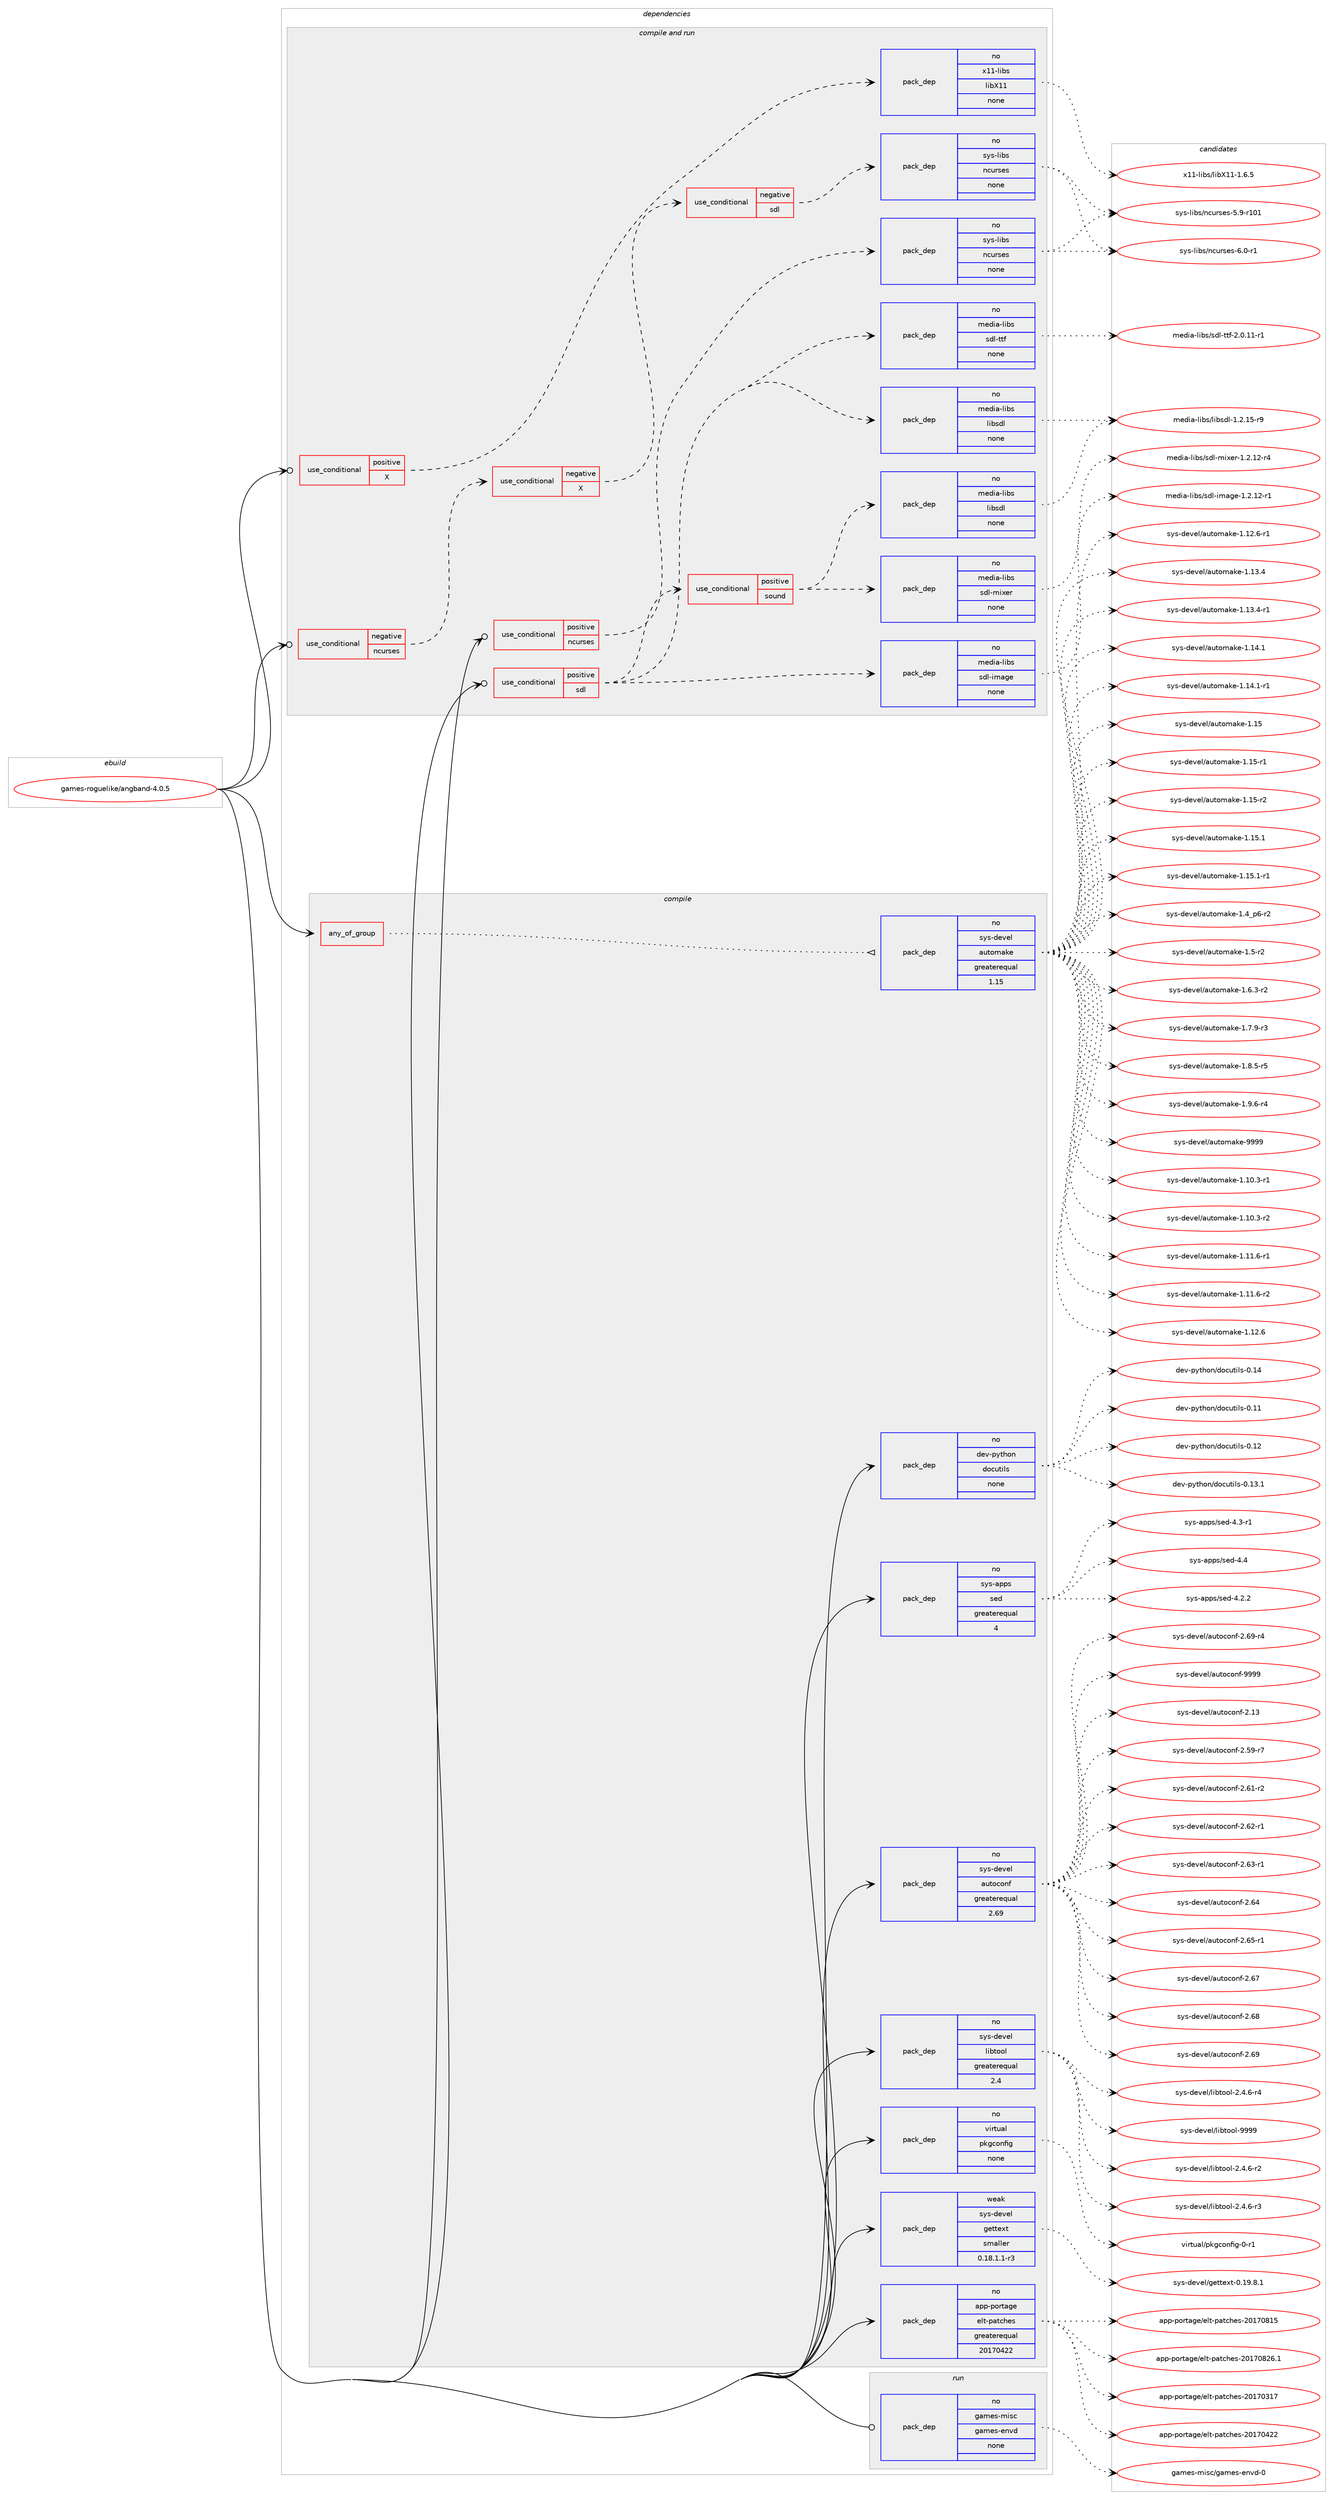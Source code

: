 digraph prolog {

# *************
# Graph options
# *************

newrank=true;
concentrate=true;
compound=true;
graph [rankdir=LR,fontname=Helvetica,fontsize=10,ranksep=1.5];#, ranksep=2.5, nodesep=0.2];
edge  [arrowhead=vee];
node  [fontname=Helvetica,fontsize=10];

# **********
# The ebuild
# **********

subgraph cluster_leftcol {
color=gray;
rank=same;
label=<<i>ebuild</i>>;
id [label="games-roguelike/angband-4.0.5", color=red, width=4, href="../games-roguelike/angband-4.0.5.svg"];
}

# ****************
# The dependencies
# ****************

subgraph cluster_midcol {
color=gray;
label=<<i>dependencies</i>>;
subgraph cluster_compile {
fillcolor="#eeeeee";
style=filled;
label=<<i>compile</i>>;
subgraph any4675 {
dependency301956 [label=<<TABLE BORDER="0" CELLBORDER="1" CELLSPACING="0" CELLPADDING="4"><TR><TD CELLPADDING="10">any_of_group</TD></TR></TABLE>>, shape=none, color=red];subgraph pack216370 {
dependency301957 [label=<<TABLE BORDER="0" CELLBORDER="1" CELLSPACING="0" CELLPADDING="4" WIDTH="220"><TR><TD ROWSPAN="6" CELLPADDING="30">pack_dep</TD></TR><TR><TD WIDTH="110">no</TD></TR><TR><TD>sys-devel</TD></TR><TR><TD>automake</TD></TR><TR><TD>greaterequal</TD></TR><TR><TD>1.15</TD></TR></TABLE>>, shape=none, color=blue];
}
dependency301956:e -> dependency301957:w [weight=20,style="dotted",arrowhead="oinv"];
}
id:e -> dependency301956:w [weight=20,style="solid",arrowhead="vee"];
subgraph pack216371 {
dependency301958 [label=<<TABLE BORDER="0" CELLBORDER="1" CELLSPACING="0" CELLPADDING="4" WIDTH="220"><TR><TD ROWSPAN="6" CELLPADDING="30">pack_dep</TD></TR><TR><TD WIDTH="110">no</TD></TR><TR><TD>app-portage</TD></TR><TR><TD>elt-patches</TD></TR><TR><TD>greaterequal</TD></TR><TR><TD>20170422</TD></TR></TABLE>>, shape=none, color=blue];
}
id:e -> dependency301958:w [weight=20,style="solid",arrowhead="vee"];
subgraph pack216372 {
dependency301959 [label=<<TABLE BORDER="0" CELLBORDER="1" CELLSPACING="0" CELLPADDING="4" WIDTH="220"><TR><TD ROWSPAN="6" CELLPADDING="30">pack_dep</TD></TR><TR><TD WIDTH="110">no</TD></TR><TR><TD>dev-python</TD></TR><TR><TD>docutils</TD></TR><TR><TD>none</TD></TR><TR><TD></TD></TR></TABLE>>, shape=none, color=blue];
}
id:e -> dependency301959:w [weight=20,style="solid",arrowhead="vee"];
subgraph pack216373 {
dependency301960 [label=<<TABLE BORDER="0" CELLBORDER="1" CELLSPACING="0" CELLPADDING="4" WIDTH="220"><TR><TD ROWSPAN="6" CELLPADDING="30">pack_dep</TD></TR><TR><TD WIDTH="110">no</TD></TR><TR><TD>sys-apps</TD></TR><TR><TD>sed</TD></TR><TR><TD>greaterequal</TD></TR><TR><TD>4</TD></TR></TABLE>>, shape=none, color=blue];
}
id:e -> dependency301960:w [weight=20,style="solid",arrowhead="vee"];
subgraph pack216374 {
dependency301961 [label=<<TABLE BORDER="0" CELLBORDER="1" CELLSPACING="0" CELLPADDING="4" WIDTH="220"><TR><TD ROWSPAN="6" CELLPADDING="30">pack_dep</TD></TR><TR><TD WIDTH="110">no</TD></TR><TR><TD>sys-devel</TD></TR><TR><TD>autoconf</TD></TR><TR><TD>greaterequal</TD></TR><TR><TD>2.69</TD></TR></TABLE>>, shape=none, color=blue];
}
id:e -> dependency301961:w [weight=20,style="solid",arrowhead="vee"];
subgraph pack216375 {
dependency301962 [label=<<TABLE BORDER="0" CELLBORDER="1" CELLSPACING="0" CELLPADDING="4" WIDTH="220"><TR><TD ROWSPAN="6" CELLPADDING="30">pack_dep</TD></TR><TR><TD WIDTH="110">no</TD></TR><TR><TD>sys-devel</TD></TR><TR><TD>libtool</TD></TR><TR><TD>greaterequal</TD></TR><TR><TD>2.4</TD></TR></TABLE>>, shape=none, color=blue];
}
id:e -> dependency301962:w [weight=20,style="solid",arrowhead="vee"];
subgraph pack216376 {
dependency301963 [label=<<TABLE BORDER="0" CELLBORDER="1" CELLSPACING="0" CELLPADDING="4" WIDTH="220"><TR><TD ROWSPAN="6" CELLPADDING="30">pack_dep</TD></TR><TR><TD WIDTH="110">no</TD></TR><TR><TD>virtual</TD></TR><TR><TD>pkgconfig</TD></TR><TR><TD>none</TD></TR><TR><TD></TD></TR></TABLE>>, shape=none, color=blue];
}
id:e -> dependency301963:w [weight=20,style="solid",arrowhead="vee"];
subgraph pack216377 {
dependency301964 [label=<<TABLE BORDER="0" CELLBORDER="1" CELLSPACING="0" CELLPADDING="4" WIDTH="220"><TR><TD ROWSPAN="6" CELLPADDING="30">pack_dep</TD></TR><TR><TD WIDTH="110">weak</TD></TR><TR><TD>sys-devel</TD></TR><TR><TD>gettext</TD></TR><TR><TD>smaller</TD></TR><TR><TD>0.18.1.1-r3</TD></TR></TABLE>>, shape=none, color=blue];
}
id:e -> dependency301964:w [weight=20,style="solid",arrowhead="vee"];
}
subgraph cluster_compileandrun {
fillcolor="#eeeeee";
style=filled;
label=<<i>compile and run</i>>;
subgraph cond80857 {
dependency301965 [label=<<TABLE BORDER="0" CELLBORDER="1" CELLSPACING="0" CELLPADDING="4"><TR><TD ROWSPAN="3" CELLPADDING="10">use_conditional</TD></TR><TR><TD>negative</TD></TR><TR><TD>ncurses</TD></TR></TABLE>>, shape=none, color=red];
subgraph cond80858 {
dependency301966 [label=<<TABLE BORDER="0" CELLBORDER="1" CELLSPACING="0" CELLPADDING="4"><TR><TD ROWSPAN="3" CELLPADDING="10">use_conditional</TD></TR><TR><TD>negative</TD></TR><TR><TD>X</TD></TR></TABLE>>, shape=none, color=red];
subgraph cond80859 {
dependency301967 [label=<<TABLE BORDER="0" CELLBORDER="1" CELLSPACING="0" CELLPADDING="4"><TR><TD ROWSPAN="3" CELLPADDING="10">use_conditional</TD></TR><TR><TD>negative</TD></TR><TR><TD>sdl</TD></TR></TABLE>>, shape=none, color=red];
subgraph pack216378 {
dependency301968 [label=<<TABLE BORDER="0" CELLBORDER="1" CELLSPACING="0" CELLPADDING="4" WIDTH="220"><TR><TD ROWSPAN="6" CELLPADDING="30">pack_dep</TD></TR><TR><TD WIDTH="110">no</TD></TR><TR><TD>sys-libs</TD></TR><TR><TD>ncurses</TD></TR><TR><TD>none</TD></TR><TR><TD></TD></TR></TABLE>>, shape=none, color=blue];
}
dependency301967:e -> dependency301968:w [weight=20,style="dashed",arrowhead="vee"];
}
dependency301966:e -> dependency301967:w [weight=20,style="dashed",arrowhead="vee"];
}
dependency301965:e -> dependency301966:w [weight=20,style="dashed",arrowhead="vee"];
}
id:e -> dependency301965:w [weight=20,style="solid",arrowhead="odotvee"];
subgraph cond80860 {
dependency301969 [label=<<TABLE BORDER="0" CELLBORDER="1" CELLSPACING="0" CELLPADDING="4"><TR><TD ROWSPAN="3" CELLPADDING="10">use_conditional</TD></TR><TR><TD>positive</TD></TR><TR><TD>X</TD></TR></TABLE>>, shape=none, color=red];
subgraph pack216379 {
dependency301970 [label=<<TABLE BORDER="0" CELLBORDER="1" CELLSPACING="0" CELLPADDING="4" WIDTH="220"><TR><TD ROWSPAN="6" CELLPADDING="30">pack_dep</TD></TR><TR><TD WIDTH="110">no</TD></TR><TR><TD>x11-libs</TD></TR><TR><TD>libX11</TD></TR><TR><TD>none</TD></TR><TR><TD></TD></TR></TABLE>>, shape=none, color=blue];
}
dependency301969:e -> dependency301970:w [weight=20,style="dashed",arrowhead="vee"];
}
id:e -> dependency301969:w [weight=20,style="solid",arrowhead="odotvee"];
subgraph cond80861 {
dependency301971 [label=<<TABLE BORDER="0" CELLBORDER="1" CELLSPACING="0" CELLPADDING="4"><TR><TD ROWSPAN="3" CELLPADDING="10">use_conditional</TD></TR><TR><TD>positive</TD></TR><TR><TD>ncurses</TD></TR></TABLE>>, shape=none, color=red];
subgraph pack216380 {
dependency301972 [label=<<TABLE BORDER="0" CELLBORDER="1" CELLSPACING="0" CELLPADDING="4" WIDTH="220"><TR><TD ROWSPAN="6" CELLPADDING="30">pack_dep</TD></TR><TR><TD WIDTH="110">no</TD></TR><TR><TD>sys-libs</TD></TR><TR><TD>ncurses</TD></TR><TR><TD>none</TD></TR><TR><TD></TD></TR></TABLE>>, shape=none, color=blue];
}
dependency301971:e -> dependency301972:w [weight=20,style="dashed",arrowhead="vee"];
}
id:e -> dependency301971:w [weight=20,style="solid",arrowhead="odotvee"];
subgraph cond80862 {
dependency301973 [label=<<TABLE BORDER="0" CELLBORDER="1" CELLSPACING="0" CELLPADDING="4"><TR><TD ROWSPAN="3" CELLPADDING="10">use_conditional</TD></TR><TR><TD>positive</TD></TR><TR><TD>sdl</TD></TR></TABLE>>, shape=none, color=red];
subgraph pack216381 {
dependency301974 [label=<<TABLE BORDER="0" CELLBORDER="1" CELLSPACING="0" CELLPADDING="4" WIDTH="220"><TR><TD ROWSPAN="6" CELLPADDING="30">pack_dep</TD></TR><TR><TD WIDTH="110">no</TD></TR><TR><TD>media-libs</TD></TR><TR><TD>libsdl</TD></TR><TR><TD>none</TD></TR><TR><TD></TD></TR></TABLE>>, shape=none, color=blue];
}
dependency301973:e -> dependency301974:w [weight=20,style="dashed",arrowhead="vee"];
subgraph pack216382 {
dependency301975 [label=<<TABLE BORDER="0" CELLBORDER="1" CELLSPACING="0" CELLPADDING="4" WIDTH="220"><TR><TD ROWSPAN="6" CELLPADDING="30">pack_dep</TD></TR><TR><TD WIDTH="110">no</TD></TR><TR><TD>media-libs</TD></TR><TR><TD>sdl-ttf</TD></TR><TR><TD>none</TD></TR><TR><TD></TD></TR></TABLE>>, shape=none, color=blue];
}
dependency301973:e -> dependency301975:w [weight=20,style="dashed",arrowhead="vee"];
subgraph pack216383 {
dependency301976 [label=<<TABLE BORDER="0" CELLBORDER="1" CELLSPACING="0" CELLPADDING="4" WIDTH="220"><TR><TD ROWSPAN="6" CELLPADDING="30">pack_dep</TD></TR><TR><TD WIDTH="110">no</TD></TR><TR><TD>media-libs</TD></TR><TR><TD>sdl-image</TD></TR><TR><TD>none</TD></TR><TR><TD></TD></TR></TABLE>>, shape=none, color=blue];
}
dependency301973:e -> dependency301976:w [weight=20,style="dashed",arrowhead="vee"];
subgraph cond80863 {
dependency301977 [label=<<TABLE BORDER="0" CELLBORDER="1" CELLSPACING="0" CELLPADDING="4"><TR><TD ROWSPAN="3" CELLPADDING="10">use_conditional</TD></TR><TR><TD>positive</TD></TR><TR><TD>sound</TD></TR></TABLE>>, shape=none, color=red];
subgraph pack216384 {
dependency301978 [label=<<TABLE BORDER="0" CELLBORDER="1" CELLSPACING="0" CELLPADDING="4" WIDTH="220"><TR><TD ROWSPAN="6" CELLPADDING="30">pack_dep</TD></TR><TR><TD WIDTH="110">no</TD></TR><TR><TD>media-libs</TD></TR><TR><TD>sdl-mixer</TD></TR><TR><TD>none</TD></TR><TR><TD></TD></TR></TABLE>>, shape=none, color=blue];
}
dependency301977:e -> dependency301978:w [weight=20,style="dashed",arrowhead="vee"];
subgraph pack216385 {
dependency301979 [label=<<TABLE BORDER="0" CELLBORDER="1" CELLSPACING="0" CELLPADDING="4" WIDTH="220"><TR><TD ROWSPAN="6" CELLPADDING="30">pack_dep</TD></TR><TR><TD WIDTH="110">no</TD></TR><TR><TD>media-libs</TD></TR><TR><TD>libsdl</TD></TR><TR><TD>none</TD></TR><TR><TD></TD></TR></TABLE>>, shape=none, color=blue];
}
dependency301977:e -> dependency301979:w [weight=20,style="dashed",arrowhead="vee"];
}
dependency301973:e -> dependency301977:w [weight=20,style="dashed",arrowhead="vee"];
}
id:e -> dependency301973:w [weight=20,style="solid",arrowhead="odotvee"];
}
subgraph cluster_run {
fillcolor="#eeeeee";
style=filled;
label=<<i>run</i>>;
subgraph pack216386 {
dependency301980 [label=<<TABLE BORDER="0" CELLBORDER="1" CELLSPACING="0" CELLPADDING="4" WIDTH="220"><TR><TD ROWSPAN="6" CELLPADDING="30">pack_dep</TD></TR><TR><TD WIDTH="110">no</TD></TR><TR><TD>games-misc</TD></TR><TR><TD>games-envd</TD></TR><TR><TD>none</TD></TR><TR><TD></TD></TR></TABLE>>, shape=none, color=blue];
}
id:e -> dependency301980:w [weight=20,style="solid",arrowhead="odot"];
}
}

# **************
# The candidates
# **************

subgraph cluster_choices {
rank=same;
color=gray;
label=<<i>candidates</i>>;

subgraph choice216370 {
color=black;
nodesep=1;
choice11512111545100101118101108479711711611110997107101454946494846514511449 [label="sys-devel/automake-1.10.3-r1", color=red, width=4,href="../sys-devel/automake-1.10.3-r1.svg"];
choice11512111545100101118101108479711711611110997107101454946494846514511450 [label="sys-devel/automake-1.10.3-r2", color=red, width=4,href="../sys-devel/automake-1.10.3-r2.svg"];
choice11512111545100101118101108479711711611110997107101454946494946544511449 [label="sys-devel/automake-1.11.6-r1", color=red, width=4,href="../sys-devel/automake-1.11.6-r1.svg"];
choice11512111545100101118101108479711711611110997107101454946494946544511450 [label="sys-devel/automake-1.11.6-r2", color=red, width=4,href="../sys-devel/automake-1.11.6-r2.svg"];
choice1151211154510010111810110847971171161111099710710145494649504654 [label="sys-devel/automake-1.12.6", color=red, width=4,href="../sys-devel/automake-1.12.6.svg"];
choice11512111545100101118101108479711711611110997107101454946495046544511449 [label="sys-devel/automake-1.12.6-r1", color=red, width=4,href="../sys-devel/automake-1.12.6-r1.svg"];
choice1151211154510010111810110847971171161111099710710145494649514652 [label="sys-devel/automake-1.13.4", color=red, width=4,href="../sys-devel/automake-1.13.4.svg"];
choice11512111545100101118101108479711711611110997107101454946495146524511449 [label="sys-devel/automake-1.13.4-r1", color=red, width=4,href="../sys-devel/automake-1.13.4-r1.svg"];
choice1151211154510010111810110847971171161111099710710145494649524649 [label="sys-devel/automake-1.14.1", color=red, width=4,href="../sys-devel/automake-1.14.1.svg"];
choice11512111545100101118101108479711711611110997107101454946495246494511449 [label="sys-devel/automake-1.14.1-r1", color=red, width=4,href="../sys-devel/automake-1.14.1-r1.svg"];
choice115121115451001011181011084797117116111109971071014549464953 [label="sys-devel/automake-1.15", color=red, width=4,href="../sys-devel/automake-1.15.svg"];
choice1151211154510010111810110847971171161111099710710145494649534511449 [label="sys-devel/automake-1.15-r1", color=red, width=4,href="../sys-devel/automake-1.15-r1.svg"];
choice1151211154510010111810110847971171161111099710710145494649534511450 [label="sys-devel/automake-1.15-r2", color=red, width=4,href="../sys-devel/automake-1.15-r2.svg"];
choice1151211154510010111810110847971171161111099710710145494649534649 [label="sys-devel/automake-1.15.1", color=red, width=4,href="../sys-devel/automake-1.15.1.svg"];
choice11512111545100101118101108479711711611110997107101454946495346494511449 [label="sys-devel/automake-1.15.1-r1", color=red, width=4,href="../sys-devel/automake-1.15.1-r1.svg"];
choice115121115451001011181011084797117116111109971071014549465295112544511450 [label="sys-devel/automake-1.4_p6-r2", color=red, width=4,href="../sys-devel/automake-1.4_p6-r2.svg"];
choice11512111545100101118101108479711711611110997107101454946534511450 [label="sys-devel/automake-1.5-r2", color=red, width=4,href="../sys-devel/automake-1.5-r2.svg"];
choice115121115451001011181011084797117116111109971071014549465446514511450 [label="sys-devel/automake-1.6.3-r2", color=red, width=4,href="../sys-devel/automake-1.6.3-r2.svg"];
choice115121115451001011181011084797117116111109971071014549465546574511451 [label="sys-devel/automake-1.7.9-r3", color=red, width=4,href="../sys-devel/automake-1.7.9-r3.svg"];
choice115121115451001011181011084797117116111109971071014549465646534511453 [label="sys-devel/automake-1.8.5-r5", color=red, width=4,href="../sys-devel/automake-1.8.5-r5.svg"];
choice115121115451001011181011084797117116111109971071014549465746544511452 [label="sys-devel/automake-1.9.6-r4", color=red, width=4,href="../sys-devel/automake-1.9.6-r4.svg"];
choice115121115451001011181011084797117116111109971071014557575757 [label="sys-devel/automake-9999", color=red, width=4,href="../sys-devel/automake-9999.svg"];
dependency301957:e -> choice11512111545100101118101108479711711611110997107101454946494846514511449:w [style=dotted,weight="100"];
dependency301957:e -> choice11512111545100101118101108479711711611110997107101454946494846514511450:w [style=dotted,weight="100"];
dependency301957:e -> choice11512111545100101118101108479711711611110997107101454946494946544511449:w [style=dotted,weight="100"];
dependency301957:e -> choice11512111545100101118101108479711711611110997107101454946494946544511450:w [style=dotted,weight="100"];
dependency301957:e -> choice1151211154510010111810110847971171161111099710710145494649504654:w [style=dotted,weight="100"];
dependency301957:e -> choice11512111545100101118101108479711711611110997107101454946495046544511449:w [style=dotted,weight="100"];
dependency301957:e -> choice1151211154510010111810110847971171161111099710710145494649514652:w [style=dotted,weight="100"];
dependency301957:e -> choice11512111545100101118101108479711711611110997107101454946495146524511449:w [style=dotted,weight="100"];
dependency301957:e -> choice1151211154510010111810110847971171161111099710710145494649524649:w [style=dotted,weight="100"];
dependency301957:e -> choice11512111545100101118101108479711711611110997107101454946495246494511449:w [style=dotted,weight="100"];
dependency301957:e -> choice115121115451001011181011084797117116111109971071014549464953:w [style=dotted,weight="100"];
dependency301957:e -> choice1151211154510010111810110847971171161111099710710145494649534511449:w [style=dotted,weight="100"];
dependency301957:e -> choice1151211154510010111810110847971171161111099710710145494649534511450:w [style=dotted,weight="100"];
dependency301957:e -> choice1151211154510010111810110847971171161111099710710145494649534649:w [style=dotted,weight="100"];
dependency301957:e -> choice11512111545100101118101108479711711611110997107101454946495346494511449:w [style=dotted,weight="100"];
dependency301957:e -> choice115121115451001011181011084797117116111109971071014549465295112544511450:w [style=dotted,weight="100"];
dependency301957:e -> choice11512111545100101118101108479711711611110997107101454946534511450:w [style=dotted,weight="100"];
dependency301957:e -> choice115121115451001011181011084797117116111109971071014549465446514511450:w [style=dotted,weight="100"];
dependency301957:e -> choice115121115451001011181011084797117116111109971071014549465546574511451:w [style=dotted,weight="100"];
dependency301957:e -> choice115121115451001011181011084797117116111109971071014549465646534511453:w [style=dotted,weight="100"];
dependency301957:e -> choice115121115451001011181011084797117116111109971071014549465746544511452:w [style=dotted,weight="100"];
dependency301957:e -> choice115121115451001011181011084797117116111109971071014557575757:w [style=dotted,weight="100"];
}
subgraph choice216371 {
color=black;
nodesep=1;
choice97112112451121111141169710310147101108116451129711699104101115455048495548514955 [label="app-portage/elt-patches-20170317", color=red, width=4,href="../app-portage/elt-patches-20170317.svg"];
choice97112112451121111141169710310147101108116451129711699104101115455048495548525050 [label="app-portage/elt-patches-20170422", color=red, width=4,href="../app-portage/elt-patches-20170422.svg"];
choice97112112451121111141169710310147101108116451129711699104101115455048495548564953 [label="app-portage/elt-patches-20170815", color=red, width=4,href="../app-portage/elt-patches-20170815.svg"];
choice971121124511211111411697103101471011081164511297116991041011154550484955485650544649 [label="app-portage/elt-patches-20170826.1", color=red, width=4,href="../app-portage/elt-patches-20170826.1.svg"];
dependency301958:e -> choice97112112451121111141169710310147101108116451129711699104101115455048495548514955:w [style=dotted,weight="100"];
dependency301958:e -> choice97112112451121111141169710310147101108116451129711699104101115455048495548525050:w [style=dotted,weight="100"];
dependency301958:e -> choice97112112451121111141169710310147101108116451129711699104101115455048495548564953:w [style=dotted,weight="100"];
dependency301958:e -> choice971121124511211111411697103101471011081164511297116991041011154550484955485650544649:w [style=dotted,weight="100"];
}
subgraph choice216372 {
color=black;
nodesep=1;
choice1001011184511212111610411111047100111991171161051081154548464949 [label="dev-python/docutils-0.11", color=red, width=4,href="../dev-python/docutils-0.11.svg"];
choice1001011184511212111610411111047100111991171161051081154548464950 [label="dev-python/docutils-0.12", color=red, width=4,href="../dev-python/docutils-0.12.svg"];
choice10010111845112121116104111110471001119911711610510811545484649514649 [label="dev-python/docutils-0.13.1", color=red, width=4,href="../dev-python/docutils-0.13.1.svg"];
choice1001011184511212111610411111047100111991171161051081154548464952 [label="dev-python/docutils-0.14", color=red, width=4,href="../dev-python/docutils-0.14.svg"];
dependency301959:e -> choice1001011184511212111610411111047100111991171161051081154548464949:w [style=dotted,weight="100"];
dependency301959:e -> choice1001011184511212111610411111047100111991171161051081154548464950:w [style=dotted,weight="100"];
dependency301959:e -> choice10010111845112121116104111110471001119911711610510811545484649514649:w [style=dotted,weight="100"];
dependency301959:e -> choice1001011184511212111610411111047100111991171161051081154548464952:w [style=dotted,weight="100"];
}
subgraph choice216373 {
color=black;
nodesep=1;
choice115121115459711211211547115101100455246504650 [label="sys-apps/sed-4.2.2", color=red, width=4,href="../sys-apps/sed-4.2.2.svg"];
choice115121115459711211211547115101100455246514511449 [label="sys-apps/sed-4.3-r1", color=red, width=4,href="../sys-apps/sed-4.3-r1.svg"];
choice11512111545971121121154711510110045524652 [label="sys-apps/sed-4.4", color=red, width=4,href="../sys-apps/sed-4.4.svg"];
dependency301960:e -> choice115121115459711211211547115101100455246504650:w [style=dotted,weight="100"];
dependency301960:e -> choice115121115459711211211547115101100455246514511449:w [style=dotted,weight="100"];
dependency301960:e -> choice11512111545971121121154711510110045524652:w [style=dotted,weight="100"];
}
subgraph choice216374 {
color=black;
nodesep=1;
choice115121115451001011181011084797117116111991111101024550464951 [label="sys-devel/autoconf-2.13", color=red, width=4,href="../sys-devel/autoconf-2.13.svg"];
choice1151211154510010111810110847971171161119911111010245504653574511455 [label="sys-devel/autoconf-2.59-r7", color=red, width=4,href="../sys-devel/autoconf-2.59-r7.svg"];
choice1151211154510010111810110847971171161119911111010245504654494511450 [label="sys-devel/autoconf-2.61-r2", color=red, width=4,href="../sys-devel/autoconf-2.61-r2.svg"];
choice1151211154510010111810110847971171161119911111010245504654504511449 [label="sys-devel/autoconf-2.62-r1", color=red, width=4,href="../sys-devel/autoconf-2.62-r1.svg"];
choice1151211154510010111810110847971171161119911111010245504654514511449 [label="sys-devel/autoconf-2.63-r1", color=red, width=4,href="../sys-devel/autoconf-2.63-r1.svg"];
choice115121115451001011181011084797117116111991111101024550465452 [label="sys-devel/autoconf-2.64", color=red, width=4,href="../sys-devel/autoconf-2.64.svg"];
choice1151211154510010111810110847971171161119911111010245504654534511449 [label="sys-devel/autoconf-2.65-r1", color=red, width=4,href="../sys-devel/autoconf-2.65-r1.svg"];
choice115121115451001011181011084797117116111991111101024550465455 [label="sys-devel/autoconf-2.67", color=red, width=4,href="../sys-devel/autoconf-2.67.svg"];
choice115121115451001011181011084797117116111991111101024550465456 [label="sys-devel/autoconf-2.68", color=red, width=4,href="../sys-devel/autoconf-2.68.svg"];
choice115121115451001011181011084797117116111991111101024550465457 [label="sys-devel/autoconf-2.69", color=red, width=4,href="../sys-devel/autoconf-2.69.svg"];
choice1151211154510010111810110847971171161119911111010245504654574511452 [label="sys-devel/autoconf-2.69-r4", color=red, width=4,href="../sys-devel/autoconf-2.69-r4.svg"];
choice115121115451001011181011084797117116111991111101024557575757 [label="sys-devel/autoconf-9999", color=red, width=4,href="../sys-devel/autoconf-9999.svg"];
dependency301961:e -> choice115121115451001011181011084797117116111991111101024550464951:w [style=dotted,weight="100"];
dependency301961:e -> choice1151211154510010111810110847971171161119911111010245504653574511455:w [style=dotted,weight="100"];
dependency301961:e -> choice1151211154510010111810110847971171161119911111010245504654494511450:w [style=dotted,weight="100"];
dependency301961:e -> choice1151211154510010111810110847971171161119911111010245504654504511449:w [style=dotted,weight="100"];
dependency301961:e -> choice1151211154510010111810110847971171161119911111010245504654514511449:w [style=dotted,weight="100"];
dependency301961:e -> choice115121115451001011181011084797117116111991111101024550465452:w [style=dotted,weight="100"];
dependency301961:e -> choice1151211154510010111810110847971171161119911111010245504654534511449:w [style=dotted,weight="100"];
dependency301961:e -> choice115121115451001011181011084797117116111991111101024550465455:w [style=dotted,weight="100"];
dependency301961:e -> choice115121115451001011181011084797117116111991111101024550465456:w [style=dotted,weight="100"];
dependency301961:e -> choice115121115451001011181011084797117116111991111101024550465457:w [style=dotted,weight="100"];
dependency301961:e -> choice1151211154510010111810110847971171161119911111010245504654574511452:w [style=dotted,weight="100"];
dependency301961:e -> choice115121115451001011181011084797117116111991111101024557575757:w [style=dotted,weight="100"];
}
subgraph choice216375 {
color=black;
nodesep=1;
choice1151211154510010111810110847108105981161111111084550465246544511450 [label="sys-devel/libtool-2.4.6-r2", color=red, width=4,href="../sys-devel/libtool-2.4.6-r2.svg"];
choice1151211154510010111810110847108105981161111111084550465246544511451 [label="sys-devel/libtool-2.4.6-r3", color=red, width=4,href="../sys-devel/libtool-2.4.6-r3.svg"];
choice1151211154510010111810110847108105981161111111084550465246544511452 [label="sys-devel/libtool-2.4.6-r4", color=red, width=4,href="../sys-devel/libtool-2.4.6-r4.svg"];
choice1151211154510010111810110847108105981161111111084557575757 [label="sys-devel/libtool-9999", color=red, width=4,href="../sys-devel/libtool-9999.svg"];
dependency301962:e -> choice1151211154510010111810110847108105981161111111084550465246544511450:w [style=dotted,weight="100"];
dependency301962:e -> choice1151211154510010111810110847108105981161111111084550465246544511451:w [style=dotted,weight="100"];
dependency301962:e -> choice1151211154510010111810110847108105981161111111084550465246544511452:w [style=dotted,weight="100"];
dependency301962:e -> choice1151211154510010111810110847108105981161111111084557575757:w [style=dotted,weight="100"];
}
subgraph choice216376 {
color=black;
nodesep=1;
choice11810511411611797108471121071039911111010210510345484511449 [label="virtual/pkgconfig-0-r1", color=red, width=4,href="../virtual/pkgconfig-0-r1.svg"];
dependency301963:e -> choice11810511411611797108471121071039911111010210510345484511449:w [style=dotted,weight="100"];
}
subgraph choice216377 {
color=black;
nodesep=1;
choice1151211154510010111810110847103101116116101120116454846495746564649 [label="sys-devel/gettext-0.19.8.1", color=red, width=4,href="../sys-devel/gettext-0.19.8.1.svg"];
dependency301964:e -> choice1151211154510010111810110847103101116116101120116454846495746564649:w [style=dotted,weight="100"];
}
subgraph choice216378 {
color=black;
nodesep=1;
choice115121115451081059811547110991171141151011154553465745114494849 [label="sys-libs/ncurses-5.9-r101", color=red, width=4,href="../sys-libs/ncurses-5.9-r101.svg"];
choice11512111545108105981154711099117114115101115455446484511449 [label="sys-libs/ncurses-6.0-r1", color=red, width=4,href="../sys-libs/ncurses-6.0-r1.svg"];
dependency301968:e -> choice115121115451081059811547110991171141151011154553465745114494849:w [style=dotted,weight="100"];
dependency301968:e -> choice11512111545108105981154711099117114115101115455446484511449:w [style=dotted,weight="100"];
}
subgraph choice216379 {
color=black;
nodesep=1;
choice120494945108105981154710810598884949454946544653 [label="x11-libs/libX11-1.6.5", color=red, width=4,href="../x11-libs/libX11-1.6.5.svg"];
dependency301970:e -> choice120494945108105981154710810598884949454946544653:w [style=dotted,weight="100"];
}
subgraph choice216380 {
color=black;
nodesep=1;
choice115121115451081059811547110991171141151011154553465745114494849 [label="sys-libs/ncurses-5.9-r101", color=red, width=4,href="../sys-libs/ncurses-5.9-r101.svg"];
choice11512111545108105981154711099117114115101115455446484511449 [label="sys-libs/ncurses-6.0-r1", color=red, width=4,href="../sys-libs/ncurses-6.0-r1.svg"];
dependency301972:e -> choice115121115451081059811547110991171141151011154553465745114494849:w [style=dotted,weight="100"];
dependency301972:e -> choice11512111545108105981154711099117114115101115455446484511449:w [style=dotted,weight="100"];
}
subgraph choice216381 {
color=black;
nodesep=1;
choice1091011001059745108105981154710810598115100108454946504649534511457 [label="media-libs/libsdl-1.2.15-r9", color=red, width=4,href="../media-libs/libsdl-1.2.15-r9.svg"];
dependency301974:e -> choice1091011001059745108105981154710810598115100108454946504649534511457:w [style=dotted,weight="100"];
}
subgraph choice216382 {
color=black;
nodesep=1;
choice1091011001059745108105981154711510010845116116102455046484649494511449 [label="media-libs/sdl-ttf-2.0.11-r1", color=red, width=4,href="../media-libs/sdl-ttf-2.0.11-r1.svg"];
dependency301975:e -> choice1091011001059745108105981154711510010845116116102455046484649494511449:w [style=dotted,weight="100"];
}
subgraph choice216383 {
color=black;
nodesep=1;
choice109101100105974510810598115471151001084510510997103101454946504649504511449 [label="media-libs/sdl-image-1.2.12-r1", color=red, width=4,href="../media-libs/sdl-image-1.2.12-r1.svg"];
dependency301976:e -> choice109101100105974510810598115471151001084510510997103101454946504649504511449:w [style=dotted,weight="100"];
}
subgraph choice216384 {
color=black;
nodesep=1;
choice1091011001059745108105981154711510010845109105120101114454946504649504511452 [label="media-libs/sdl-mixer-1.2.12-r4", color=red, width=4,href="../media-libs/sdl-mixer-1.2.12-r4.svg"];
dependency301978:e -> choice1091011001059745108105981154711510010845109105120101114454946504649504511452:w [style=dotted,weight="100"];
}
subgraph choice216385 {
color=black;
nodesep=1;
choice1091011001059745108105981154710810598115100108454946504649534511457 [label="media-libs/libsdl-1.2.15-r9", color=red, width=4,href="../media-libs/libsdl-1.2.15-r9.svg"];
dependency301979:e -> choice1091011001059745108105981154710810598115100108454946504649534511457:w [style=dotted,weight="100"];
}
subgraph choice216386 {
color=black;
nodesep=1;
choice1039710910111545109105115994710397109101115451011101181004548 [label="games-misc/games-envd-0", color=red, width=4,href="../games-misc/games-envd-0.svg"];
dependency301980:e -> choice1039710910111545109105115994710397109101115451011101181004548:w [style=dotted,weight="100"];
}
}

}
